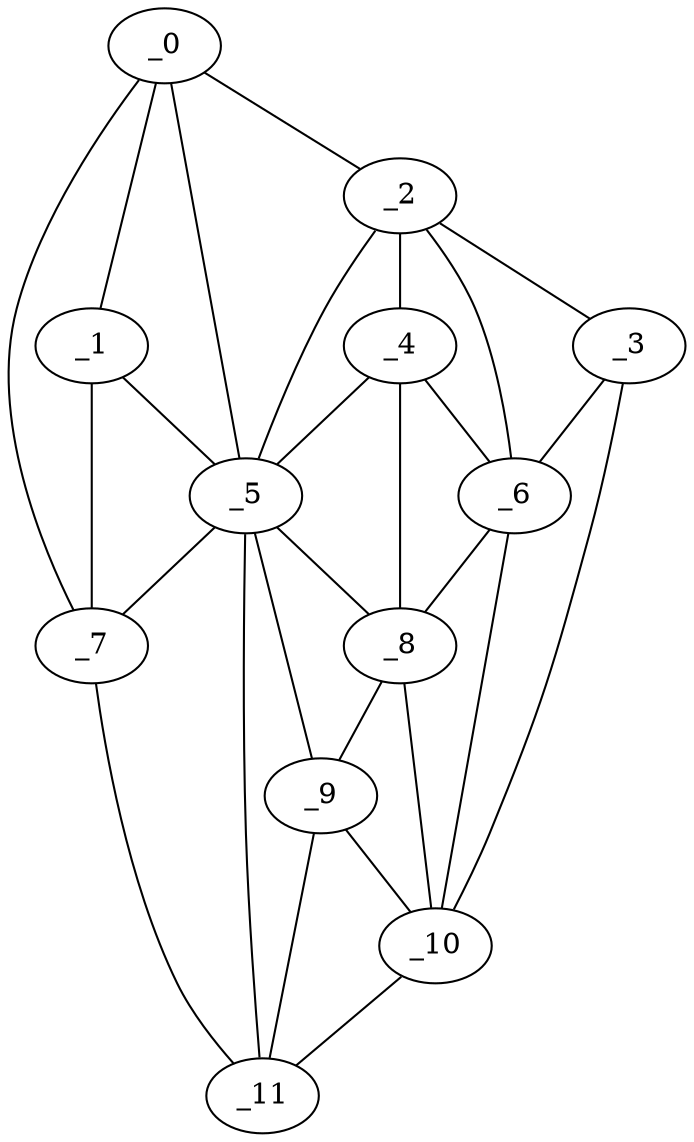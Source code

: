 graph "obj52__210.gxl" {
	_0	 [x=35,
		y=2];
	_1	 [x=47,
		y=4];
	_0 -- _1	 [valence=2];
	_2	 [x=51,
		y=110];
	_0 -- _2	 [valence=1];
	_5	 [x=77,
		y=71];
	_0 -- _5	 [valence=2];
	_7	 [x=81,
		y=8];
	_0 -- _7	 [valence=1];
	_1 -- _5	 [valence=1];
	_1 -- _7	 [valence=2];
	_3	 [x=56,
		y=124];
	_2 -- _3	 [valence=1];
	_4	 [x=76,
		y=83];
	_2 -- _4	 [valence=1];
	_2 -- _5	 [valence=2];
	_6	 [x=79,
		y=100];
	_2 -- _6	 [valence=2];
	_3 -- _6	 [valence=2];
	_10	 [x=93,
		y=115];
	_3 -- _10	 [valence=1];
	_4 -- _5	 [valence=1];
	_4 -- _6	 [valence=2];
	_8	 [x=87,
		y=103];
	_4 -- _8	 [valence=2];
	_5 -- _7	 [valence=2];
	_5 -- _8	 [valence=2];
	_9	 [x=91,
		y=106];
	_5 -- _9	 [valence=2];
	_11	 [x=97,
		y=46];
	_5 -- _11	 [valence=2];
	_6 -- _8	 [valence=1];
	_6 -- _10	 [valence=2];
	_7 -- _11	 [valence=1];
	_8 -- _9	 [valence=2];
	_8 -- _10	 [valence=2];
	_9 -- _10	 [valence=2];
	_9 -- _11	 [valence=2];
	_10 -- _11	 [valence=1];
}
